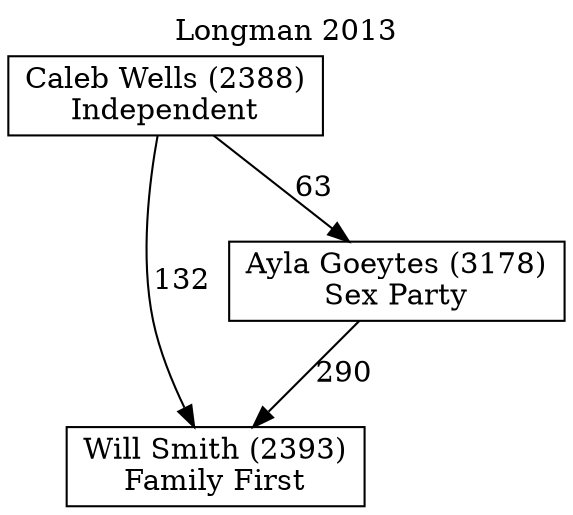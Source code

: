 // House preference flow
digraph "Will Smith (2393)_Longman_2013" {
	graph [label="Longman 2013" labelloc=t mclimit=10]
	node [shape=box]
	"Will Smith (2393)" [label="Will Smith (2393)
Family First"]
	"Ayla Goeytes (3178)" [label="Ayla Goeytes (3178)
Sex Party"]
	"Caleb Wells (2388)" [label="Caleb Wells (2388)
Independent"]
	"Ayla Goeytes (3178)" -> "Will Smith (2393)" [label=290]
	"Caleb Wells (2388)" -> "Ayla Goeytes (3178)" [label=63]
	"Caleb Wells (2388)" -> "Will Smith (2393)" [label=132]
}
